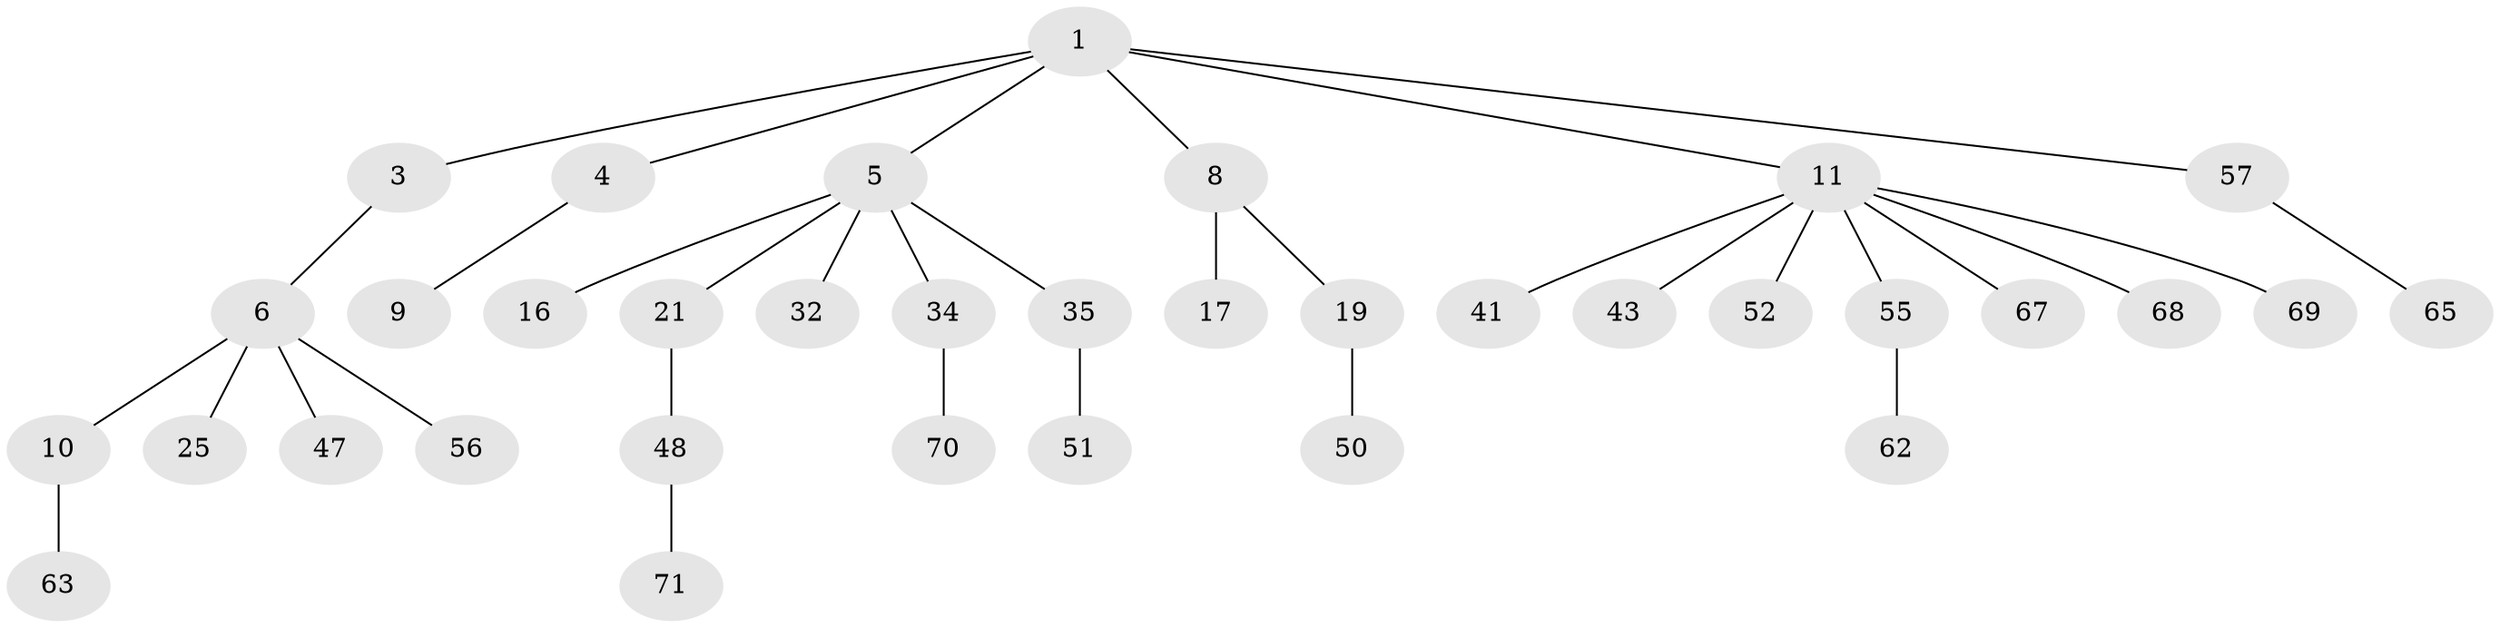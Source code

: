 // original degree distribution, {2: 0.28169014084507044, 6: 0.014084507042253521, 3: 0.07042253521126761, 5: 0.056338028169014086, 7: 0.014084507042253521, 4: 0.056338028169014086, 1: 0.5070422535211268}
// Generated by graph-tools (version 1.1) at 2025/15/03/09/25 04:15:33]
// undirected, 35 vertices, 34 edges
graph export_dot {
graph [start="1"]
  node [color=gray90,style=filled];
  1 [super="+2"];
  3 [super="+18"];
  4;
  5 [super="+14+58+7"];
  6 [super="+36+29+46"];
  8 [super="+30+15"];
  9 [super="+12+39"];
  10;
  11 [super="+40+20+13"];
  16;
  17 [super="+33"];
  19;
  21;
  25 [super="+49"];
  32;
  34 [super="+54+42"];
  35 [super="+61"];
  41;
  43;
  47;
  48 [super="+66"];
  50;
  51;
  52;
  55;
  56;
  57;
  62;
  63;
  65;
  67;
  68;
  69;
  70;
  71;
  1 -- 4;
  1 -- 3;
  1 -- 5;
  1 -- 8;
  1 -- 57;
  1 -- 11;
  3 -- 6;
  4 -- 9;
  5 -- 32;
  5 -- 21;
  5 -- 34;
  5 -- 35;
  5 -- 16;
  6 -- 10;
  6 -- 25;
  6 -- 47;
  6 -- 56;
  8 -- 19;
  8 -- 17;
  10 -- 63;
  11 -- 55;
  11 -- 67;
  11 -- 68;
  11 -- 52;
  11 -- 41;
  11 -- 43;
  11 -- 69;
  19 -- 50;
  21 -- 48;
  34 -- 70;
  35 -- 51;
  48 -- 71;
  55 -- 62;
  57 -- 65;
}
